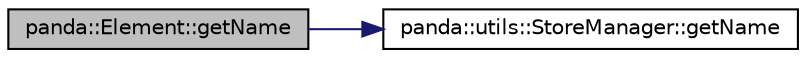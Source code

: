digraph G
{
  edge [fontname="Helvetica",fontsize="10",labelfontname="Helvetica",labelfontsize="10"];
  node [fontname="Helvetica",fontsize="10",shape=record];
  rankdir=LR;
  Node1 [label="panda::Element::getName",height=0.2,width=0.4,color="black", fillcolor="grey75", style="filled" fontcolor="black"];
  Node1 -> Node2 [color="midnightblue",fontsize="10",style="solid"];
  Node2 [label="panda::utils::StoreManager::getName",height=0.2,width=0.4,color="black", fillcolor="white", style="filled",URL="$classpanda_1_1utils_1_1StoreManager.html#acada8d02da4ba8c252b1a0f4c78346aa"];
}
